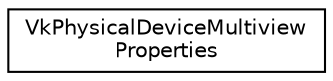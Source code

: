 digraph "Graphical Class Hierarchy"
{
 // LATEX_PDF_SIZE
  edge [fontname="Helvetica",fontsize="10",labelfontname="Helvetica",labelfontsize="10"];
  node [fontname="Helvetica",fontsize="10",shape=record];
  rankdir="LR";
  Node0 [label="VkPhysicalDeviceMultiview\lProperties",height=0.2,width=0.4,color="black", fillcolor="white", style="filled",URL="$structVkPhysicalDeviceMultiviewProperties.html",tooltip=" "];
}
